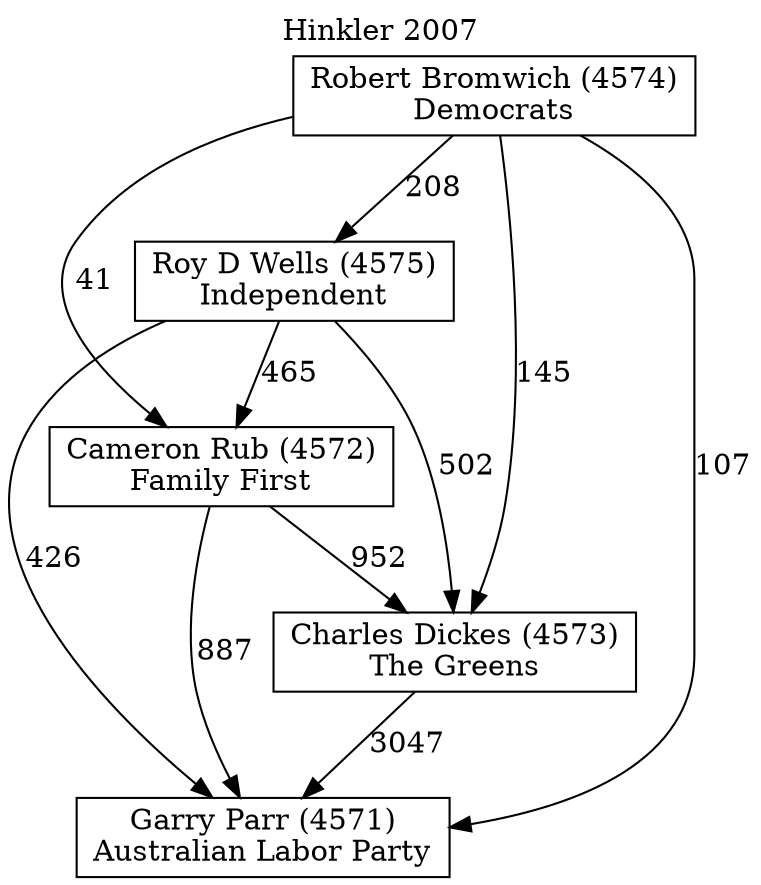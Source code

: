 // House preference flow
digraph "Garry Parr (4571)_Hinkler_2007" {
	graph [label="Hinkler 2007" labelloc=t mclimit=10]
	node [shape=box]
	"Cameron Rub (4572)" [label="Cameron Rub (4572)
Family First"]
	"Charles Dickes (4573)" [label="Charles Dickes (4573)
The Greens"]
	"Garry Parr (4571)" [label="Garry Parr (4571)
Australian Labor Party"]
	"Robert Bromwich (4574)" [label="Robert Bromwich (4574)
Democrats"]
	"Roy D Wells (4575)" [label="Roy D Wells (4575)
Independent"]
	"Cameron Rub (4572)" -> "Charles Dickes (4573)" [label=952]
	"Cameron Rub (4572)" -> "Garry Parr (4571)" [label=887]
	"Charles Dickes (4573)" -> "Garry Parr (4571)" [label=3047]
	"Robert Bromwich (4574)" -> "Cameron Rub (4572)" [label=41]
	"Robert Bromwich (4574)" -> "Charles Dickes (4573)" [label=145]
	"Robert Bromwich (4574)" -> "Garry Parr (4571)" [label=107]
	"Robert Bromwich (4574)" -> "Roy D Wells (4575)" [label=208]
	"Roy D Wells (4575)" -> "Cameron Rub (4572)" [label=465]
	"Roy D Wells (4575)" -> "Charles Dickes (4573)" [label=502]
	"Roy D Wells (4575)" -> "Garry Parr (4571)" [label=426]
}
